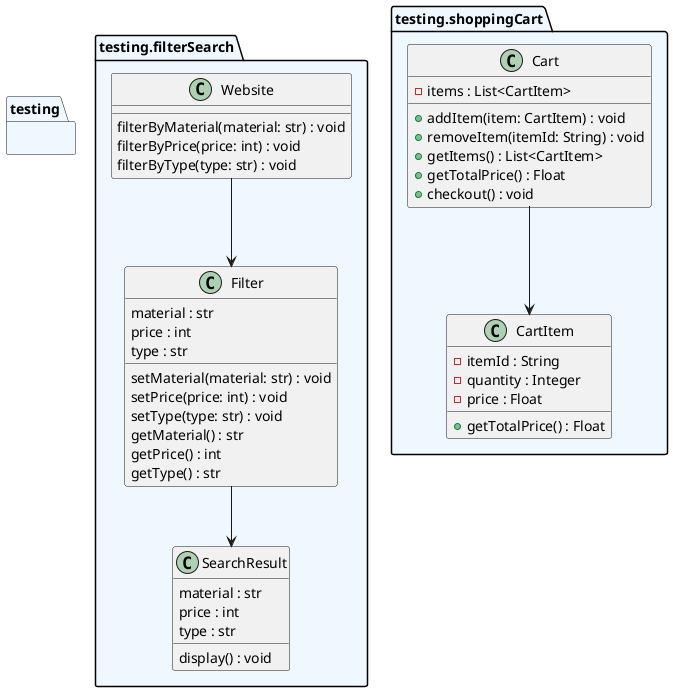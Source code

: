 @startuml packages
set namespaceSeparator none
package "testing" as testing #aliceblue {
}
package "testing.filterSearch" as testing.filterSearch #aliceblue {
class "Website" {
  filterByMaterial(material: str) : void
  filterByPrice(price: int) : void
  filterByType(type: str) : void
}
class "Filter" {
  material : str
  price : int
  type : str
  setMaterial(material: str) : void
  setPrice(price: int) : void
  setType(type: str) : void
  getMaterial() : str
  getPrice() : int
  getType() : str
}
class "SearchResult" {
  material : str
  price : int
  type : str
  display() : void
}
"Website" --> "Filter"
"Filter" --> "SearchResult"
}
package "testing.shoppingCart" as testing.shoppingCart #aliceblue {
class "CartItem" {
  -itemId : String
  -quantity : Integer
  -price : Float
  +getTotalPrice() : Float
}
class "Cart" {
  -items : List<CartItem>
  +addItem(item: CartItem) : void
  +removeItem(itemId: String) : void
  +getItems() : List<CartItem>
  +getTotalPrice() : Float
  +checkout() : void
}
"Cart" --> "CartItem"
}
@enduml


 